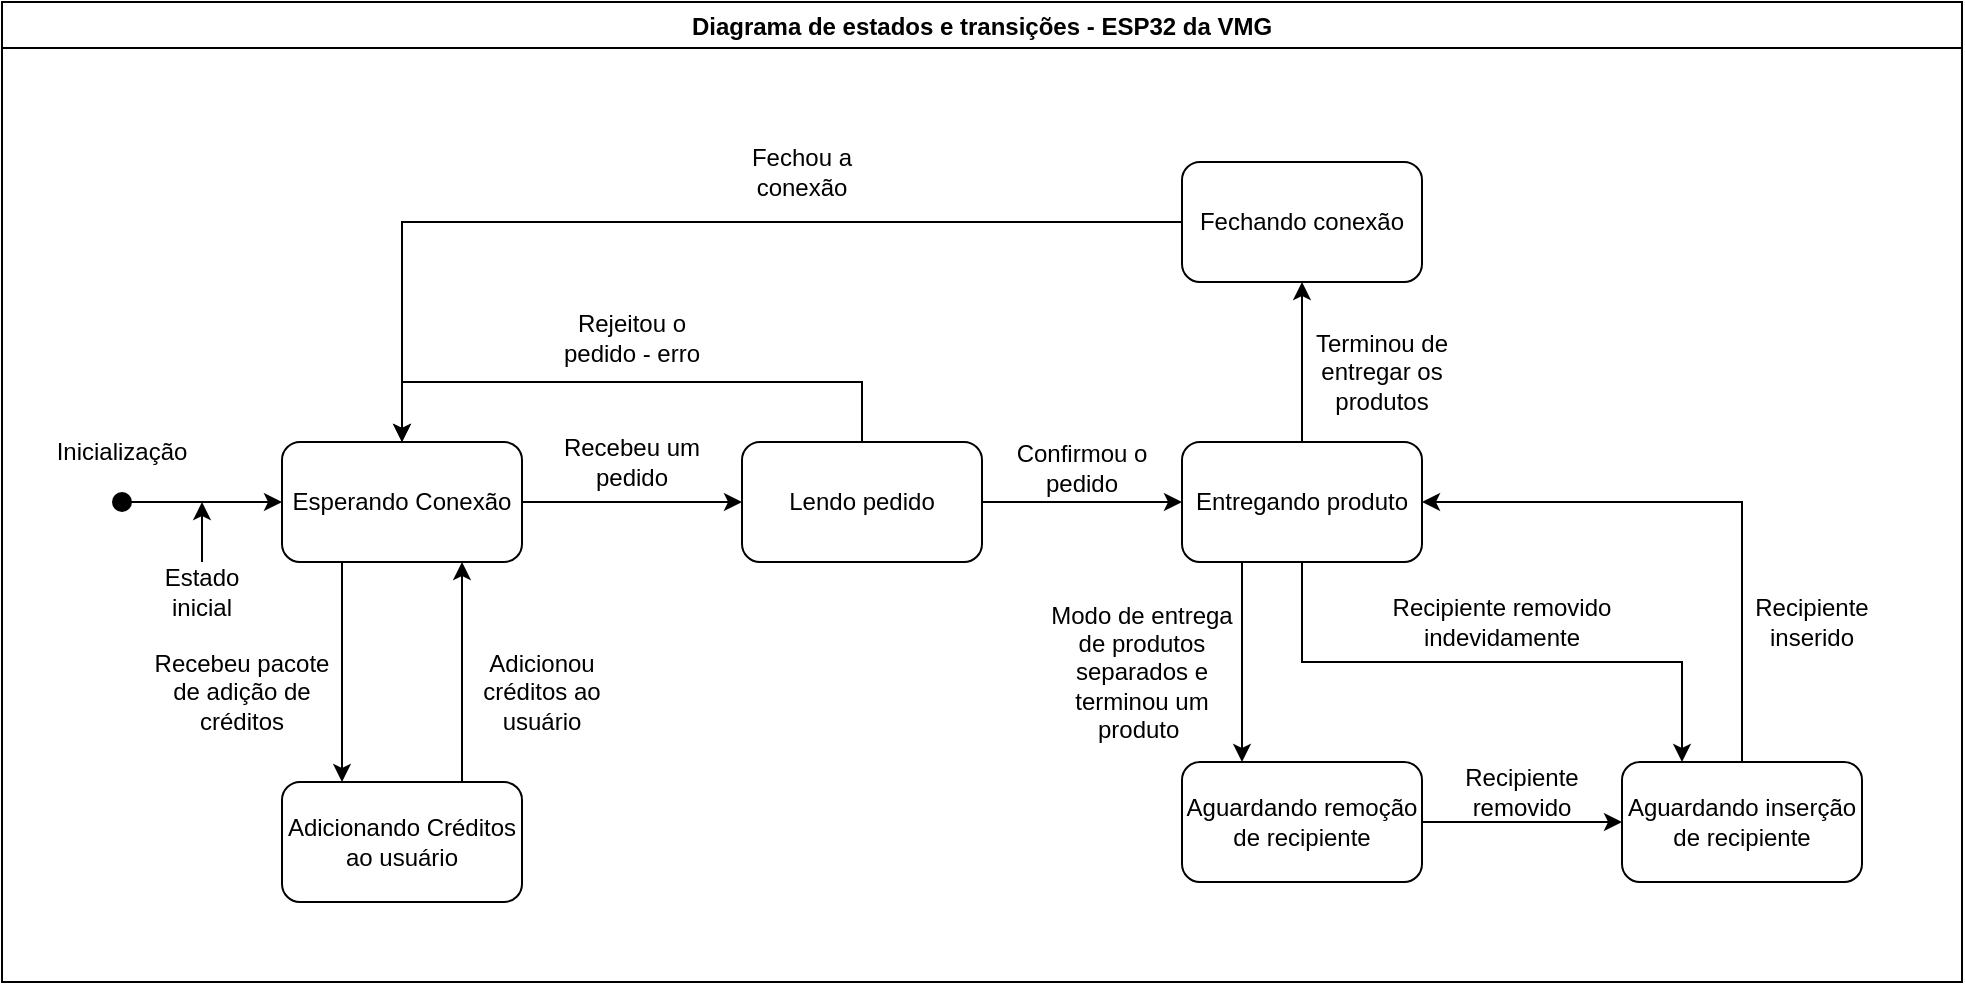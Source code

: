 <mxfile version="17.4.2" type="device"><diagram id="kgpKYQtTHZ0yAKxKKP6v" name="Page-1"><mxGraphModel dx="1102" dy="1965" grid="1" gridSize="10" guides="1" tooltips="1" connect="1" arrows="1" fold="1" page="1" pageScale="1" pageWidth="850" pageHeight="1100" math="0" shadow="0"><root><mxCell id="0"/><mxCell id="1" parent="0"/><mxCell id="Q0Sb58F6YA5f0S8XMe7P-1" value="" style="shape=waypoint;sketch=0;fillStyle=solid;size=6;pointerEvents=1;points=[];fillColor=none;resizable=0;rotatable=0;perimeter=centerPerimeter;snapToPoint=1;strokeWidth=3;" vertex="1" parent="1"><mxGeometry x="100" y="60" width="40" height="40" as="geometry"/></mxCell><mxCell id="Q0Sb58F6YA5f0S8XMe7P-2" value="Inicialização" style="text;html=1;strokeColor=none;fillColor=none;align=center;verticalAlign=middle;whiteSpace=wrap;rounded=0;" vertex="1" parent="1"><mxGeometry x="80" y="40" width="80" height="30" as="geometry"/></mxCell><mxCell id="Q0Sb58F6YA5f0S8XMe7P-3" value="" style="endArrow=classic;html=1;rounded=0;" edge="1" parent="1" source="Q0Sb58F6YA5f0S8XMe7P-1"><mxGeometry width="50" height="50" relative="1" as="geometry"><mxPoint x="450" y="260" as="sourcePoint"/><mxPoint x="200" y="80" as="targetPoint"/></mxGeometry></mxCell><mxCell id="Q0Sb58F6YA5f0S8XMe7P-4" value="Esperando Conexão" style="rounded=1;whiteSpace=wrap;html=1;" vertex="1" parent="1"><mxGeometry x="200" y="50" width="120" height="60" as="geometry"/></mxCell><mxCell id="Q0Sb58F6YA5f0S8XMe7P-5" value="" style="endArrow=classic;html=1;rounded=0;" edge="1" parent="1"><mxGeometry width="50" height="50" relative="1" as="geometry"><mxPoint x="160" y="110" as="sourcePoint"/><mxPoint x="160" y="80" as="targetPoint"/></mxGeometry></mxCell><mxCell id="Q0Sb58F6YA5f0S8XMe7P-6" value="Estado inicial" style="text;html=1;strokeColor=none;fillColor=none;align=center;verticalAlign=middle;whiteSpace=wrap;rounded=0;" vertex="1" parent="1"><mxGeometry x="130" y="110" width="60" height="30" as="geometry"/></mxCell><mxCell id="Q0Sb58F6YA5f0S8XMe7P-7" value="" style="endArrow=classic;html=1;rounded=0;exitX=0.25;exitY=1;exitDx=0;exitDy=0;entryX=0.25;entryY=0;entryDx=0;entryDy=0;" edge="1" parent="1" source="Q0Sb58F6YA5f0S8XMe7P-4" target="Q0Sb58F6YA5f0S8XMe7P-8"><mxGeometry width="50" height="50" relative="1" as="geometry"><mxPoint x="540" y="290" as="sourcePoint"/><mxPoint x="230" y="150" as="targetPoint"/><Array as="points"><mxPoint x="230" y="130"/></Array></mxGeometry></mxCell><mxCell id="Q0Sb58F6YA5f0S8XMe7P-8" value="Adicionando Créditos ao usuário" style="rounded=1;whiteSpace=wrap;html=1;" vertex="1" parent="1"><mxGeometry x="200" y="220" width="120" height="60" as="geometry"/></mxCell><mxCell id="Q0Sb58F6YA5f0S8XMe7P-9" value="" style="endArrow=classic;html=1;rounded=0;exitX=0.75;exitY=0;exitDx=0;exitDy=0;entryX=0.75;entryY=1;entryDx=0;entryDy=0;" edge="1" parent="1" source="Q0Sb58F6YA5f0S8XMe7P-8" target="Q0Sb58F6YA5f0S8XMe7P-4"><mxGeometry width="50" height="50" relative="1" as="geometry"><mxPoint x="540" y="280" as="sourcePoint"/><mxPoint x="590" y="230" as="targetPoint"/></mxGeometry></mxCell><mxCell id="Q0Sb58F6YA5f0S8XMe7P-10" value="Recebeu pacote de adição de créditos" style="text;html=1;strokeColor=none;fillColor=none;align=center;verticalAlign=middle;whiteSpace=wrap;rounded=0;" vertex="1" parent="1"><mxGeometry x="130" y="150" width="100" height="50" as="geometry"/></mxCell><mxCell id="Q0Sb58F6YA5f0S8XMe7P-12" value="Adicionou créditos ao usuário" style="text;html=1;strokeColor=none;fillColor=none;align=center;verticalAlign=middle;whiteSpace=wrap;rounded=0;" vertex="1" parent="1"><mxGeometry x="290" y="150" width="80" height="50" as="geometry"/></mxCell><mxCell id="Q0Sb58F6YA5f0S8XMe7P-13" value="" style="endArrow=classic;html=1;rounded=0;exitX=1;exitY=0.5;exitDx=0;exitDy=0;entryX=0;entryY=0.5;entryDx=0;entryDy=0;" edge="1" parent="1" source="Q0Sb58F6YA5f0S8XMe7P-4" target="Q0Sb58F6YA5f0S8XMe7P-14"><mxGeometry width="50" height="50" relative="1" as="geometry"><mxPoint x="610" y="220" as="sourcePoint"/><mxPoint x="400" y="80" as="targetPoint"/></mxGeometry></mxCell><mxCell id="Q0Sb58F6YA5f0S8XMe7P-17" value="" style="edgeStyle=orthogonalEdgeStyle;rounded=0;orthogonalLoop=1;jettySize=auto;html=1;" edge="1" parent="1" source="Q0Sb58F6YA5f0S8XMe7P-14" target="Q0Sb58F6YA5f0S8XMe7P-16"><mxGeometry relative="1" as="geometry"/></mxCell><mxCell id="Q0Sb58F6YA5f0S8XMe7P-36" style="edgeStyle=orthogonalEdgeStyle;rounded=0;orthogonalLoop=1;jettySize=auto;html=1;entryX=0.5;entryY=0;entryDx=0;entryDy=0;" edge="1" parent="1" source="Q0Sb58F6YA5f0S8XMe7P-14" target="Q0Sb58F6YA5f0S8XMe7P-4"><mxGeometry relative="1" as="geometry"><Array as="points"><mxPoint x="490" y="20"/><mxPoint x="260" y="20"/></Array></mxGeometry></mxCell><mxCell id="Q0Sb58F6YA5f0S8XMe7P-14" value="Lendo pedido" style="rounded=1;whiteSpace=wrap;html=1;" vertex="1" parent="1"><mxGeometry x="430" y="50" width="120" height="60" as="geometry"/></mxCell><mxCell id="Q0Sb58F6YA5f0S8XMe7P-15" value="Recebeu um pedido" style="text;html=1;strokeColor=none;fillColor=none;align=center;verticalAlign=middle;whiteSpace=wrap;rounded=0;" vertex="1" parent="1"><mxGeometry x="330" y="40" width="90" height="40" as="geometry"/></mxCell><mxCell id="Q0Sb58F6YA5f0S8XMe7P-22" value="" style="edgeStyle=orthogonalEdgeStyle;rounded=0;orthogonalLoop=1;jettySize=auto;html=1;" edge="1" parent="1" source="Q0Sb58F6YA5f0S8XMe7P-16" target="Q0Sb58F6YA5f0S8XMe7P-21"><mxGeometry relative="1" as="geometry"/></mxCell><mxCell id="Q0Sb58F6YA5f0S8XMe7P-33" style="edgeStyle=orthogonalEdgeStyle;rounded=0;orthogonalLoop=1;jettySize=auto;html=1;entryX=0.25;entryY=0;entryDx=0;entryDy=0;" edge="1" parent="1" source="Q0Sb58F6YA5f0S8XMe7P-16" target="Q0Sb58F6YA5f0S8XMe7P-28"><mxGeometry relative="1" as="geometry"><Array as="points"><mxPoint x="710" y="160"/><mxPoint x="900" y="160"/></Array></mxGeometry></mxCell><mxCell id="Q0Sb58F6YA5f0S8XMe7P-16" value="Entregando produto" style="rounded=1;whiteSpace=wrap;html=1;" vertex="1" parent="1"><mxGeometry x="650" y="50" width="120" height="60" as="geometry"/></mxCell><mxCell id="Q0Sb58F6YA5f0S8XMe7P-18" value="Confirmou o pedido" style="text;html=1;strokeColor=none;fillColor=none;align=center;verticalAlign=middle;whiteSpace=wrap;rounded=0;" vertex="1" parent="1"><mxGeometry x="560" y="45" width="80" height="35" as="geometry"/></mxCell><mxCell id="Q0Sb58F6YA5f0S8XMe7P-20" value="Terminou de entregar os produtos" style="text;html=1;strokeColor=none;fillColor=none;align=center;verticalAlign=middle;whiteSpace=wrap;rounded=0;" vertex="1" parent="1"><mxGeometry x="710" width="80" height="30" as="geometry"/></mxCell><mxCell id="Q0Sb58F6YA5f0S8XMe7P-23" style="edgeStyle=orthogonalEdgeStyle;rounded=0;orthogonalLoop=1;jettySize=auto;html=1;entryX=0.5;entryY=0;entryDx=0;entryDy=0;" edge="1" parent="1" source="Q0Sb58F6YA5f0S8XMe7P-21" target="Q0Sb58F6YA5f0S8XMe7P-4"><mxGeometry relative="1" as="geometry"/></mxCell><mxCell id="Q0Sb58F6YA5f0S8XMe7P-21" value="Fechando conexão" style="rounded=1;whiteSpace=wrap;html=1;" vertex="1" parent="1"><mxGeometry x="650" y="-90" width="120" height="60" as="geometry"/></mxCell><mxCell id="Q0Sb58F6YA5f0S8XMe7P-24" value="Fechou a conexão" style="text;html=1;strokeColor=none;fillColor=none;align=center;verticalAlign=middle;whiteSpace=wrap;rounded=0;" vertex="1" parent="1"><mxGeometry x="430" y="-100" width="60" height="30" as="geometry"/></mxCell><mxCell id="Q0Sb58F6YA5f0S8XMe7P-25" value="" style="endArrow=classic;html=1;rounded=0;exitX=0.25;exitY=1;exitDx=0;exitDy=0;entryX=0.25;entryY=0;entryDx=0;entryDy=0;" edge="1" parent="1" source="Q0Sb58F6YA5f0S8XMe7P-16" target="Q0Sb58F6YA5f0S8XMe7P-26"><mxGeometry width="50" height="50" relative="1" as="geometry"><mxPoint x="680" y="190" as="sourcePoint"/><mxPoint x="680" y="160" as="targetPoint"/></mxGeometry></mxCell><mxCell id="Q0Sb58F6YA5f0S8XMe7P-29" value="" style="edgeStyle=orthogonalEdgeStyle;rounded=0;orthogonalLoop=1;jettySize=auto;html=1;" edge="1" parent="1" source="Q0Sb58F6YA5f0S8XMe7P-26" target="Q0Sb58F6YA5f0S8XMe7P-28"><mxGeometry relative="1" as="geometry"/></mxCell><mxCell id="Q0Sb58F6YA5f0S8XMe7P-26" value="Aguardando remoção de recipiente" style="rounded=1;whiteSpace=wrap;html=1;" vertex="1" parent="1"><mxGeometry x="650" y="210" width="120" height="60" as="geometry"/></mxCell><mxCell id="Q0Sb58F6YA5f0S8XMe7P-27" value="Modo de entrega de produtos separados e terminou um produto&amp;nbsp;" style="text;html=1;strokeColor=none;fillColor=none;align=center;verticalAlign=middle;whiteSpace=wrap;rounded=0;" vertex="1" parent="1"><mxGeometry x="580" y="150" width="100" height="30" as="geometry"/></mxCell><mxCell id="Q0Sb58F6YA5f0S8XMe7P-31" style="edgeStyle=orthogonalEdgeStyle;rounded=0;orthogonalLoop=1;jettySize=auto;html=1;entryX=1;entryY=0.5;entryDx=0;entryDy=0;" edge="1" parent="1" source="Q0Sb58F6YA5f0S8XMe7P-28" target="Q0Sb58F6YA5f0S8XMe7P-16"><mxGeometry relative="1" as="geometry"><Array as="points"><mxPoint x="930" y="80"/></Array></mxGeometry></mxCell><mxCell id="Q0Sb58F6YA5f0S8XMe7P-28" value="Aguardando inserção de recipiente" style="rounded=1;whiteSpace=wrap;html=1;" vertex="1" parent="1"><mxGeometry x="870" y="210" width="120" height="60" as="geometry"/></mxCell><mxCell id="Q0Sb58F6YA5f0S8XMe7P-30" value="Recipiente removido" style="text;html=1;strokeColor=none;fillColor=none;align=center;verticalAlign=middle;whiteSpace=wrap;rounded=0;" vertex="1" parent="1"><mxGeometry x="770" y="210" width="100" height="30" as="geometry"/></mxCell><mxCell id="Q0Sb58F6YA5f0S8XMe7P-32" value="Recipiente inserido" style="text;html=1;strokeColor=none;fillColor=none;align=center;verticalAlign=middle;whiteSpace=wrap;rounded=0;" vertex="1" parent="1"><mxGeometry x="930" y="110" width="70" height="60" as="geometry"/></mxCell><mxCell id="Q0Sb58F6YA5f0S8XMe7P-34" value="Recipiente removido indevidamente" style="text;html=1;strokeColor=none;fillColor=none;align=center;verticalAlign=middle;whiteSpace=wrap;rounded=0;" vertex="1" parent="1"><mxGeometry x="750" y="120" width="120" height="40" as="geometry"/></mxCell><mxCell id="Q0Sb58F6YA5f0S8XMe7P-37" value="Rejeitou o pedido - erro" style="text;html=1;strokeColor=none;fillColor=none;align=center;verticalAlign=middle;whiteSpace=wrap;rounded=0;" vertex="1" parent="1"><mxGeometry x="335" y="-20" width="80" height="35" as="geometry"/></mxCell><mxCell id="Q0Sb58F6YA5f0S8XMe7P-38" value="Diagrama de estados e transições - ESP32 da VMG" style="swimlane;" vertex="1" parent="1"><mxGeometry x="60" y="-170" width="980" height="490" as="geometry"/></mxCell></root></mxGraphModel></diagram></mxfile>